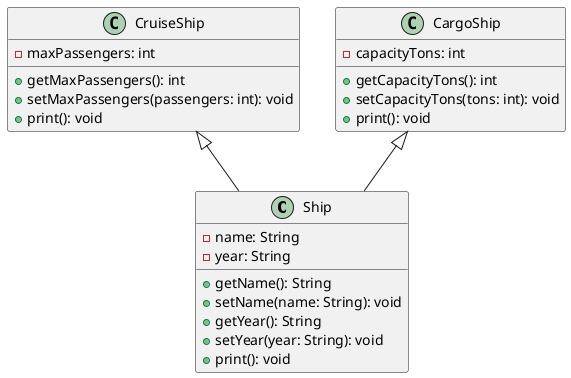 @startuml
class Ship {
-name: String
-year: String
+getName(): String
+setName(name: String): void
+getYear(): String
+setYear(year: String): void
+print(): void
}

class CruiseShip {
-maxPassengers: int
+getMaxPassengers(): int
+setMaxPassengers(passengers: int): void
+print(): void
}
CruiseShip <|-- Ship

class CargoShip {
-capacityTons: int
+getCapacityTons(): int
+setCapacityTons(tons: int): void
+print(): void
}
CargoShip <|-- Ship

@enduml